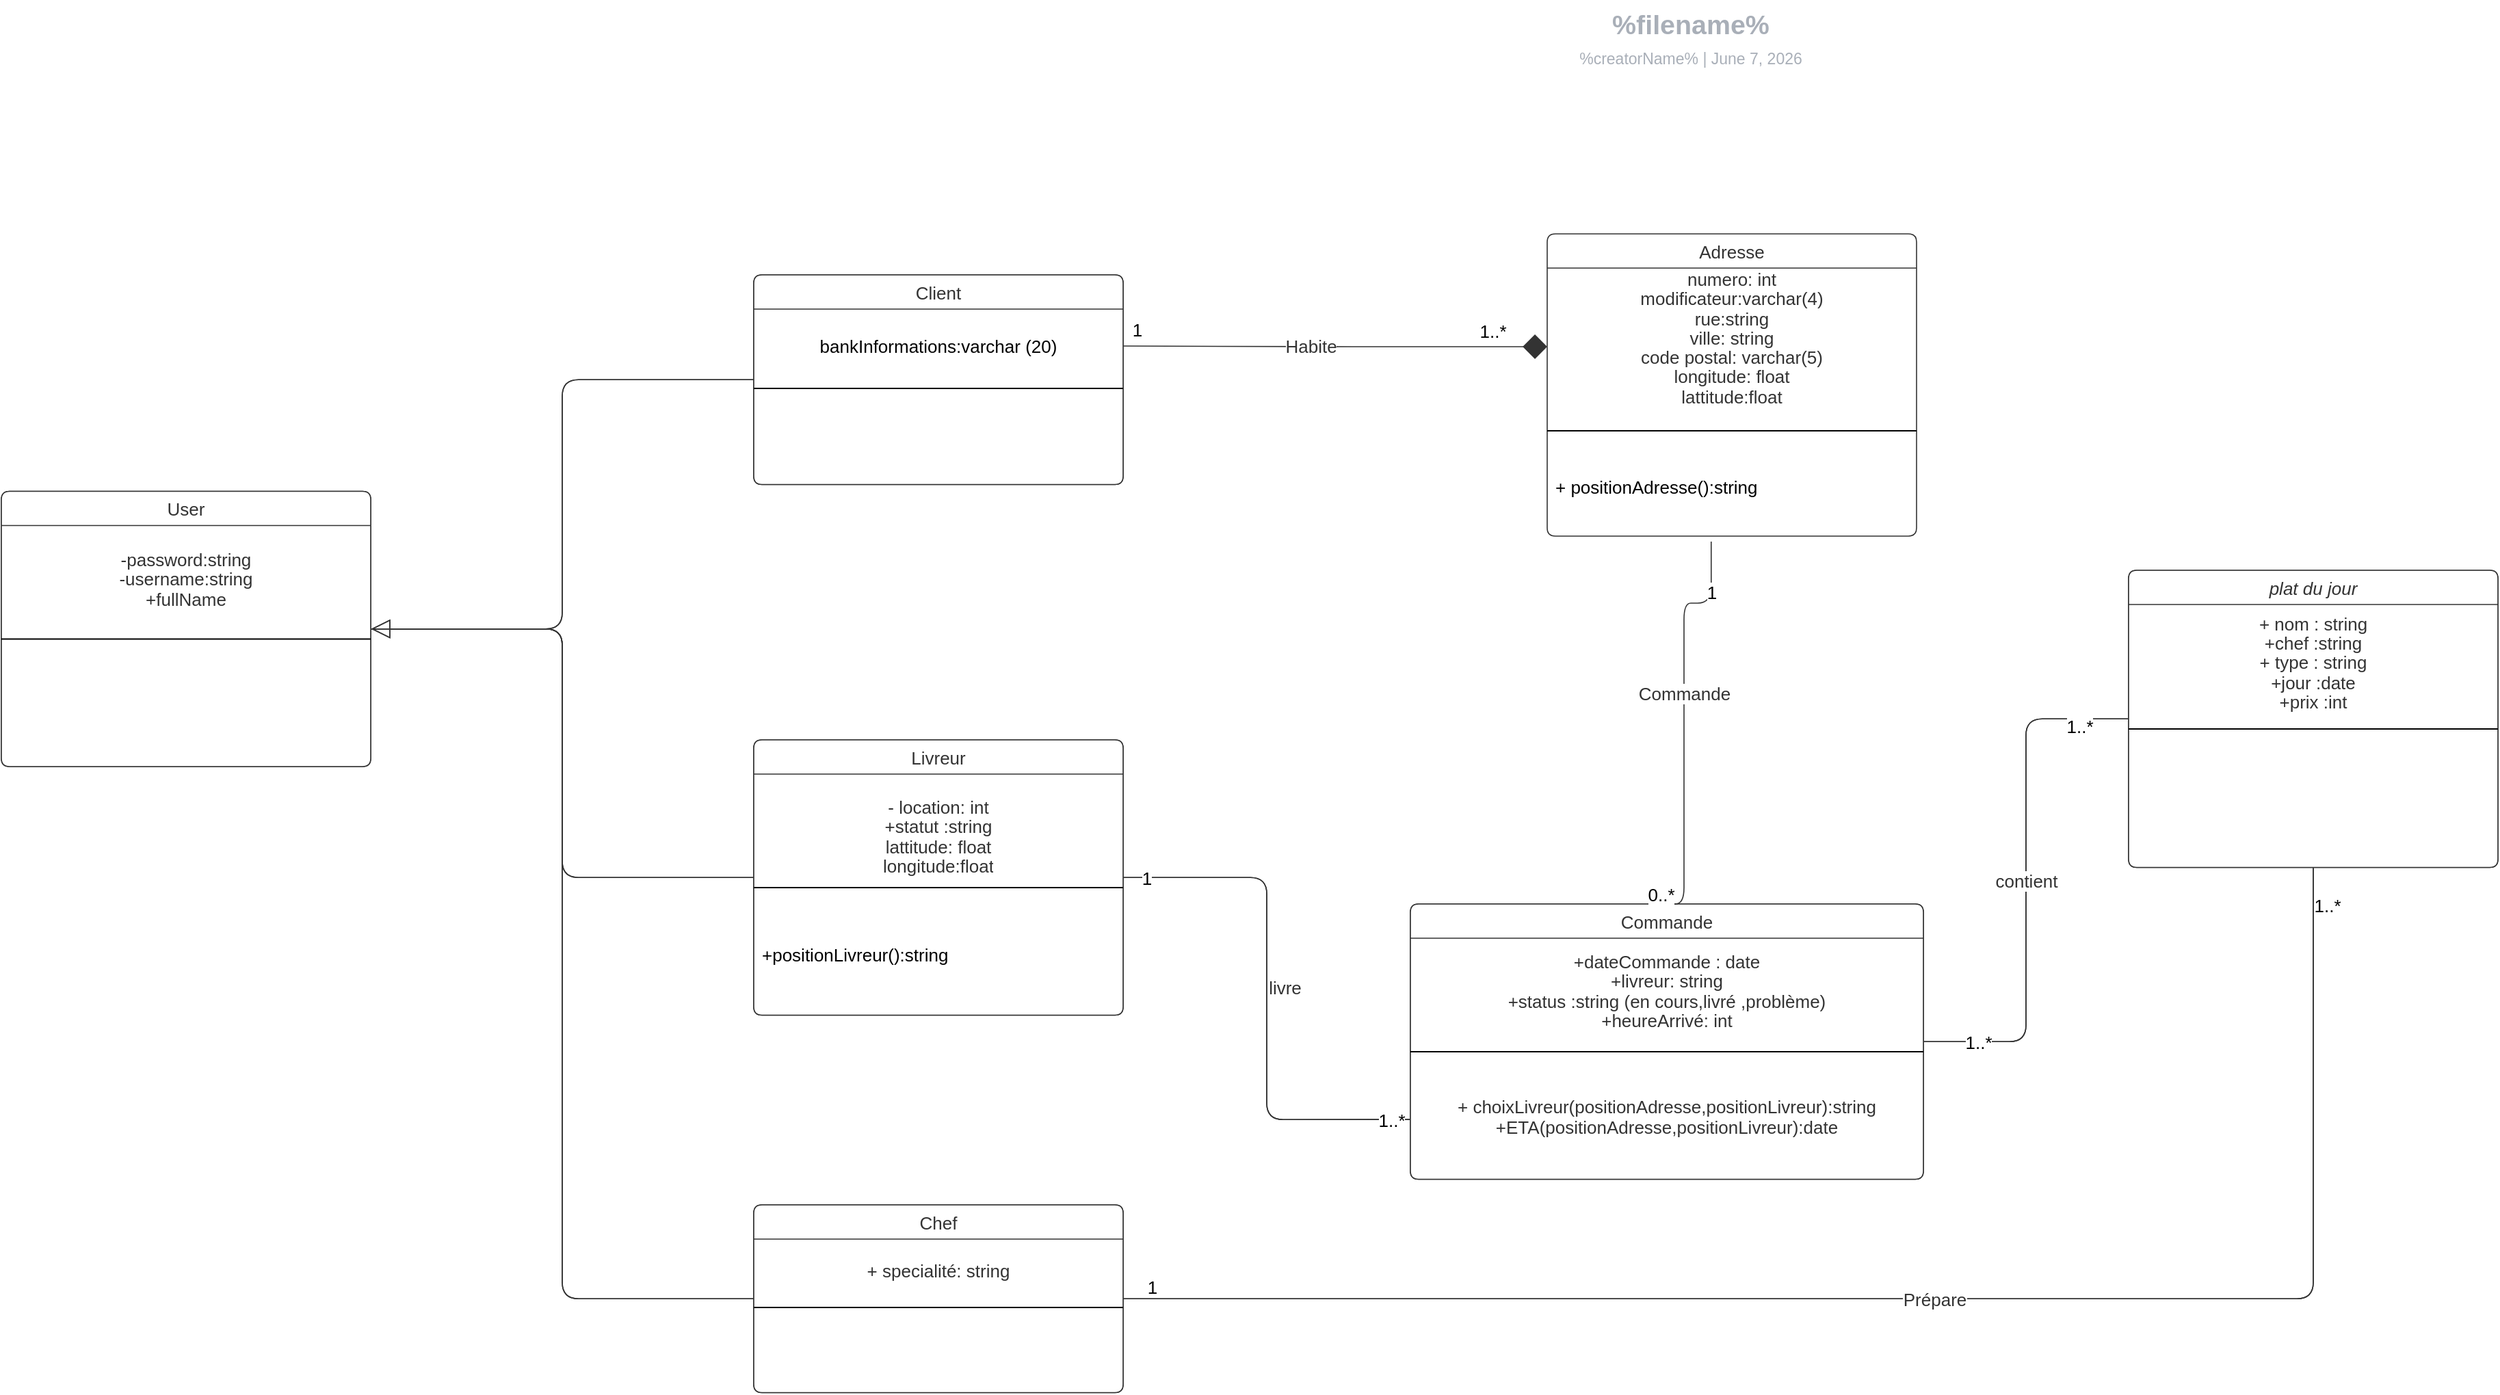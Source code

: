 <mxfile version="20.7.4" type="github">
  <diagram id="hdS_zrCQjjvmw232QyaX" name="Page-1">
    <mxGraphModel dx="2074" dy="1130" grid="1" gridSize="10" guides="1" tooltips="1" connect="1" arrows="1" fold="1" page="1" pageScale="1" pageWidth="827" pageHeight="1169" math="0" shadow="0">
      <root>
        <mxCell id="0" />
        <mxCell id="1" parent="0" />
        <mxCell id="U1_2OJh4UtTGv1gTS8dt-5" value="Client" style="html=1;overflow=block;blockSpacing=1;swimlane;childLayout=stackLayout;horizontal=1;horizontalStack=0;resizeParent=1;resizeParentMax=0;resizeLast=0;collapsible=0;fontStyle=0;marginBottom=0;swimlaneFillColor=#ffffff;startSize=25;whiteSpace=wrap;fontSize=13;fontColor=#333333;align=center;spacing=0;strokeColor=#333333;strokeOpacity=100;fillOpacity=100;rounded=1;absoluteArcSize=1;arcSize=12;fillColor=#ffffff;strokeWidth=0.8;" parent="1" vertex="1">
          <mxGeometry x="690" y="240" width="270" height="153.25" as="geometry" />
        </mxCell>
        <mxCell id="U1_2OJh4UtTGv1gTS8dt-6" value="bankInformations:varchar (20)" style="part=1;html=1;resizeHeight=0;strokeColor=none;fillColor=none;verticalAlign=middle;spacingLeft=4;spacingRight=4;overflow=hidden;rotatable=0;points=[[0,0.5],[1,0.5]];portConstraint=eastwest;swimlaneFillColor=#ffffff;strokeOpacity=100;fillOpacity=100;whiteSpace=wrap;fontSize=13;align=center;" parent="U1_2OJh4UtTGv1gTS8dt-5" vertex="1">
          <mxGeometry y="25" width="270" height="54" as="geometry" />
        </mxCell>
        <mxCell id="U1_2OJh4UtTGv1gTS8dt-7" value="" style="line;strokeWidth=1;fillColor=none;align=left;verticalAlign=middle;spacingTop=-1;spacingLeft=3;spacingRight=3;rotatable=0;labelPosition=right;points=[];portConstraint=eastwest;" parent="U1_2OJh4UtTGv1gTS8dt-5" vertex="1">
          <mxGeometry y="79" width="270" height="8" as="geometry" />
        </mxCell>
        <mxCell id="U1_2OJh4UtTGv1gTS8dt-8" value="" style="part=1;html=1;resizeHeight=0;strokeColor=none;fillColor=none;verticalAlign=middle;spacingLeft=4;spacingRight=4;overflow=hidden;rotatable=0;points=[[0,0.5],[1,0.5]];portConstraint=eastwest;swimlaneFillColor=#ffffff;strokeOpacity=100;fillOpacity=100;whiteSpace=wrap;fontSize=13;align=center;" parent="U1_2OJh4UtTGv1gTS8dt-5" vertex="1">
          <mxGeometry y="87" width="270" height="66.25" as="geometry" />
        </mxCell>
        <mxCell id="U1_2OJh4UtTGv1gTS8dt-9" value="Adresse" style="html=1;overflow=block;blockSpacing=1;swimlane;childLayout=stackLayout;horizontal=1;horizontalStack=0;resizeParent=1;resizeParentMax=0;resizeLast=0;collapsible=0;fontStyle=0;marginBottom=0;swimlaneFillColor=#ffffff;startSize=25;whiteSpace=wrap;fontSize=13;fontColor=#333333;align=center;spacing=0;strokeColor=#333333;strokeOpacity=100;fillOpacity=100;rounded=1;absoluteArcSize=1;arcSize=12;fillColor=#ffffff;strokeWidth=0.8;" parent="1" vertex="1">
          <mxGeometry x="1270" y="210" width="270" height="221" as="geometry" />
        </mxCell>
        <mxCell id="U1_2OJh4UtTGv1gTS8dt-10" value="&lt;div style=&quot;display: flex; justify-content: center; text-align: center; align-items: baseline; font-size: 0; line-height: 1.25;margin-top: -2px;&quot;&gt;&lt;span&gt;&lt;span style=&quot;font-size:13px;color:#333333;&quot;&gt;numero: int&#xa;&lt;/span&gt;&lt;/span&gt;&lt;/div&gt;&lt;div style=&quot;display: flex; justify-content: center; text-align: center; align-items: baseline; font-size: 0; line-height: 1.25;margin-top: -2px;&quot;&gt;&lt;span&gt;&lt;span style=&quot;font-size:13px;color:#333333;&quot;&gt;modificateur:varchar(4)&#xa;&lt;/span&gt;&lt;/span&gt;&lt;/div&gt;&lt;div style=&quot;display: flex; justify-content: center; text-align: center; align-items: baseline; font-size: 0; line-height: 1.25;margin-top: -2px;&quot;&gt;&lt;span&gt;&lt;span style=&quot;font-size:13px;color:#333333;&quot;&gt;rue:string&#xa;&lt;/span&gt;&lt;/span&gt;&lt;/div&gt;&lt;div style=&quot;display: flex; justify-content: center; text-align: center; align-items: baseline; font-size: 0; line-height: 1.25;margin-top: -2px;&quot;&gt;&lt;span&gt;&lt;span style=&quot;font-size:13px;color:#333333;&quot;&gt;ville: string&#xa;&lt;/span&gt;&lt;/span&gt;&lt;/div&gt;&lt;div style=&quot;display: flex; justify-content: center; text-align: center; align-items: baseline; font-size: 0; line-height: 1.25;margin-top: -2px;&quot;&gt;&lt;span&gt;&lt;span style=&quot;font-size:13px;color:#333333;&quot;&gt;code postal: varchar(5)&#xa;&lt;/span&gt;&lt;/span&gt;&lt;/div&gt;&lt;div style=&quot;display: flex; justify-content: center; text-align: center; align-items: baseline; font-size: 0; line-height: 1.25;margin-top: -2px;&quot;&gt;&lt;span&gt;&lt;span style=&quot;font-size:13px;color:#333333;&quot;&gt;longitude: float&#xa;&lt;/span&gt;&lt;/span&gt;&lt;/div&gt;&lt;div style=&quot;display: flex; justify-content: center; text-align: center; align-items: baseline; font-size: 0; line-height: 1.25;margin-top: -2px;&quot;&gt;&lt;span&gt;&lt;span style=&quot;font-size:13px;color:#333333;&quot;&gt;lattitude:float&#xa;&lt;/span&gt;&lt;/span&gt;&lt;/div&gt;&lt;div style=&quot;display: flex; justify-content: center; text-align: center; align-items: baseline; font-size: 0; line-height: 1.25;margin-top: -2px;&quot;&gt;&lt;span&gt;&lt;span style=&quot;font-size:13px;color:#333333;&quot;&gt;&#xa;&lt;/span&gt;&lt;/span&gt;&lt;/div&gt;&lt;div style=&quot;display: flex; justify-content: center; text-align: center; align-items: baseline; font-size: 0; line-height: 1.25;margin-top: -2px;&quot;&gt;&lt;span&gt;&lt;/span&gt;&lt;/div&gt;" style="part=1;html=1;resizeHeight=0;strokeColor=none;fillColor=none;verticalAlign=middle;spacingLeft=4;spacingRight=4;overflow=hidden;rotatable=0;points=[[0,0.5],[1,0.5]];portConstraint=eastwest;swimlaneFillColor=#ffffff;strokeOpacity=100;fillOpacity=100;whiteSpace=wrap;fontSize=13;fontColor=#333333;align=center;" parent="U1_2OJh4UtTGv1gTS8dt-9" vertex="1">
          <mxGeometry y="25" width="270" height="115" as="geometry" />
        </mxCell>
        <mxCell id="U1_2OJh4UtTGv1gTS8dt-11" value="" style="line;strokeWidth=1;fillColor=none;align=left;verticalAlign=middle;spacingTop=-1;spacingLeft=3;spacingRight=3;rotatable=0;labelPosition=right;points=[];portConstraint=eastwest;" parent="U1_2OJh4UtTGv1gTS8dt-9" vertex="1">
          <mxGeometry y="140" width="270" height="8" as="geometry" />
        </mxCell>
        <mxCell id="U1_2OJh4UtTGv1gTS8dt-12" value="+ positionAdresse():string" style="part=1;resizeHeight=0;strokeColor=none;fillColor=none;align=left;verticalAlign=middle;spacingLeft=4;spacingRight=4;rotatable=0;points=[[0,0.5],[1,0.5]];portConstraint=eastwest;swimlaneFillColor=#ffffff;strokeOpacity=100;fillOpacity=100;whiteSpace=wrap;overflow=block;blockSpacing=1;html=1;fontSize=13;" parent="U1_2OJh4UtTGv1gTS8dt-9" vertex="1">
          <mxGeometry y="148" width="270" height="73" as="geometry" />
        </mxCell>
        <UserObject label="" lucidchartObjectId="TWlcJLq8VH~c" id="U1_2OJh4UtTGv1gTS8dt-13">
          <mxCell style="html=1;jettySize=18;whiteSpace=wrap;fontSize=13;strokeColor=#333333;strokeOpacity=100;strokeWidth=0.8;rounded=1;arcSize=24;edgeStyle=orthogonalEdgeStyle;startArrow=diamond;startFill=1;startSize=16;endArrow=none;" parent="1" source="U1_2OJh4UtTGv1gTS8dt-10" target="U1_2OJh4UtTGv1gTS8dt-6" edge="1">
            <mxGeometry width="100" height="100" relative="1" as="geometry">
              <Array as="points" />
            </mxGeometry>
          </mxCell>
        </UserObject>
        <mxCell id="U1_2OJh4UtTGv1gTS8dt-14" value="Habite" style="text;html=1;resizable=0;labelBackgroundColor=default;align=center;verticalAlign=middle;fontColor=#333333;fontSize=13;" parent="U1_2OJh4UtTGv1gTS8dt-13" vertex="1">
          <mxGeometry x="0.119" relative="1" as="geometry" />
        </mxCell>
        <mxCell id="U1_2OJh4UtTGv1gTS8dt-15" value="1..*" style="text;html=1;resizable=0;labelBackgroundColor=default;align=center;verticalAlign=middle;fontSize=13;" parent="U1_2OJh4UtTGv1gTS8dt-13" vertex="1">
          <mxGeometry x="-1" relative="1" as="geometry">
            <mxPoint x="-40" y="-12" as="offset" />
          </mxGeometry>
        </mxCell>
        <mxCell id="U1_2OJh4UtTGv1gTS8dt-16" value="1" style="text;html=1;resizable=0;labelBackgroundColor=default;align=center;verticalAlign=middle;fontSize=13;" parent="U1_2OJh4UtTGv1gTS8dt-13" vertex="1">
          <mxGeometry x="1" relative="1" as="geometry">
            <mxPoint x="10" y="-12" as="offset" />
          </mxGeometry>
        </mxCell>
        <mxCell id="U1_2OJh4UtTGv1gTS8dt-17" value="Livreur" style="html=1;overflow=block;blockSpacing=1;swimlane;childLayout=stackLayout;horizontal=1;horizontalStack=0;resizeParent=1;resizeParentMax=0;resizeLast=0;collapsible=0;fontStyle=0;marginBottom=0;swimlaneFillColor=#ffffff;startSize=25;whiteSpace=wrap;fontSize=13;fontColor=#333333;align=center;spacing=0;strokeColor=#333333;strokeOpacity=100;fillOpacity=100;rounded=1;absoluteArcSize=1;arcSize=12;fillColor=#ffffff;strokeWidth=0.8;" parent="1" vertex="1">
          <mxGeometry x="690" y="580" width="270" height="201.25" as="geometry" />
        </mxCell>
        <mxCell id="U1_2OJh4UtTGv1gTS8dt-18" value="&lt;div style=&quot;display: flex; justify-content: center; text-align: center; align-items: baseline; font-size: 0; line-height: 1.25;margin-top: -2px;&quot;&gt;&lt;span&gt;&lt;span style=&quot;font-size:13px;color:#333333;&quot;&gt;&#xa;&lt;/span&gt;&lt;/span&gt;&lt;/div&gt;&lt;div style=&quot;display: flex; justify-content: center; text-align: center; align-items: baseline; font-size: 0; line-height: 1.25;margin-top: -2px;&quot;&gt;&lt;span&gt;&lt;span style=&quot;font-size:13px;color:#333333;&quot;&gt;- location: int&#xa;&lt;/span&gt;&lt;/span&gt;&lt;/div&gt;&lt;div style=&quot;display: flex; justify-content: center; text-align: center; align-items: baseline; font-size: 0; line-height: 1.25;margin-top: -2px;&quot;&gt;&lt;span&gt;&lt;span style=&quot;font-size:13px;color:#333333;&quot;&gt;+statut :string&#xa;&lt;/span&gt;&lt;/span&gt;&lt;/div&gt;&lt;div style=&quot;display: flex; justify-content: center; text-align: center; align-items: baseline; font-size: 0; line-height: 1.25;margin-top: -2px;&quot;&gt;&lt;span&gt;&lt;span style=&quot;font-size:13px;color:#333333;&quot;&gt;lattitude: float&#xa;&lt;/span&gt;&lt;/span&gt;&lt;/div&gt;&lt;div style=&quot;display: flex; justify-content: center; text-align: center; align-items: baseline; font-size: 0; line-height: 1.25;margin-top: -2px;&quot;&gt;&lt;span&gt;&lt;span style=&quot;font-size:13px;color:#333333;&quot;&gt;longitude:float&lt;/span&gt;&lt;/span&gt;&lt;/div&gt;" style="part=1;html=1;resizeHeight=0;strokeColor=none;fillColor=none;verticalAlign=middle;spacingLeft=4;spacingRight=4;overflow=hidden;rotatable=0;points=[[0,0.5],[1,0.5]];portConstraint=eastwest;swimlaneFillColor=#ffffff;strokeOpacity=100;fillOpacity=100;whiteSpace=wrap;fontSize=13;fontColor=#333333;align=center;" parent="U1_2OJh4UtTGv1gTS8dt-17" vertex="1">
          <mxGeometry y="25" width="270" height="79" as="geometry" />
        </mxCell>
        <mxCell id="U1_2OJh4UtTGv1gTS8dt-19" value="" style="line;strokeWidth=1;fillColor=none;align=left;verticalAlign=middle;spacingTop=-1;spacingLeft=3;spacingRight=3;rotatable=0;labelPosition=right;points=[];portConstraint=eastwest;" parent="U1_2OJh4UtTGv1gTS8dt-17" vertex="1">
          <mxGeometry y="104" width="270" height="8" as="geometry" />
        </mxCell>
        <mxCell id="U1_2OJh4UtTGv1gTS8dt-20" value="+positionLivreur():string" style="part=1;resizeHeight=0;strokeColor=none;fillColor=none;align=left;verticalAlign=middle;spacingLeft=4;spacingRight=4;rotatable=0;points=[[0,0.5],[1,0.5]];portConstraint=eastwest;swimlaneFillColor=#ffffff;strokeOpacity=100;fillOpacity=100;whiteSpace=wrap;overflow=block;blockSpacing=1;html=1;fontSize=13;" parent="U1_2OJh4UtTGv1gTS8dt-17" vertex="1">
          <mxGeometry y="112" width="270" height="89.25" as="geometry" />
        </mxCell>
        <mxCell id="U1_2OJh4UtTGv1gTS8dt-21" value="plat du jour" style="html=1;overflow=block;blockSpacing=1;swimlane;childLayout=stackLayout;horizontal=1;horizontalStack=0;resizeParent=1;resizeParentMax=0;resizeLast=0;collapsible=0;marginBottom=0;swimlaneFillColor=#ffffff;startSize=25;whiteSpace=wrap;fontSize=13;fontColor=#333333;fontStyle=2;align=center;spacing=0;strokeColor=#333333;strokeOpacity=100;fillOpacity=100;rounded=1;absoluteArcSize=1;arcSize=12;fillColor=#ffffff;strokeWidth=0.8;" parent="1" vertex="1">
          <mxGeometry x="1695" y="456" width="270" height="217.25" as="geometry" />
        </mxCell>
        <mxCell id="U1_2OJh4UtTGv1gTS8dt-22" value="&lt;div style=&quot;display: flex; justify-content: center; text-align: center; align-items: baseline; font-size: 0; line-height: 1.25;margin-top: -2px;&quot;&gt;&lt;span&gt;&lt;span style=&quot;font-size:13px;color:#333333;&quot;&gt;+ nom : string&#xa;&lt;/span&gt;&lt;/span&gt;&lt;/div&gt;&lt;div style=&quot;display: flex; justify-content: center; text-align: center; align-items: baseline; font-size: 0; line-height: 1.25;margin-top: -2px;&quot;&gt;&lt;span&gt;&lt;span style=&quot;font-size:13px;color:#333333;&quot;&gt;+chef :string&#xa;&lt;/span&gt;&lt;/span&gt;&lt;/div&gt;&lt;div style=&quot;display: flex; justify-content: center; text-align: center; align-items: baseline; font-size: 0; line-height: 1.25;margin-top: -2px;&quot;&gt;&lt;span&gt;&lt;span style=&quot;font-size:13px;color:#333333;&quot;&gt;+ type : string&#xa;&lt;/span&gt;&lt;/span&gt;&lt;/div&gt;&lt;div style=&quot;display: flex; justify-content: center; text-align: center; align-items: baseline; font-size: 0; line-height: 1.25;margin-top: -2px;&quot;&gt;&lt;span&gt;&lt;span style=&quot;font-size:13px;color:#333333;&quot;&gt;+jour :date&#xa;&lt;/span&gt;&lt;/span&gt;&lt;/div&gt;&lt;div style=&quot;display: flex; justify-content: center; text-align: center; align-items: baseline; font-size: 0; line-height: 1.25;margin-top: -2px;&quot;&gt;&lt;span&gt;&lt;span style=&quot;font-size:13px;color:#333333;&quot;&gt;+prix :int&lt;/span&gt;&lt;/span&gt;&lt;/div&gt;" style="part=1;html=1;resizeHeight=0;strokeColor=none;fillColor=none;verticalAlign=middle;spacingLeft=4;spacingRight=4;overflow=hidden;rotatable=0;points=[[0,0.5],[1,0.5]];portConstraint=eastwest;swimlaneFillColor=#ffffff;strokeOpacity=100;fillOpacity=100;whiteSpace=wrap;fontSize=13;fontColor=#333333;align=center;" parent="U1_2OJh4UtTGv1gTS8dt-21" vertex="1">
          <mxGeometry y="25" width="270" height="87" as="geometry" />
        </mxCell>
        <mxCell id="U1_2OJh4UtTGv1gTS8dt-23" value="" style="line;strokeWidth=1;fillColor=none;align=left;verticalAlign=middle;spacingTop=-1;spacingLeft=3;spacingRight=3;rotatable=0;labelPosition=right;points=[];portConstraint=eastwest;" parent="U1_2OJh4UtTGv1gTS8dt-21" vertex="1">
          <mxGeometry y="112" width="270" height="8" as="geometry" />
        </mxCell>
        <mxCell id="U1_2OJh4UtTGv1gTS8dt-24" value="" style="part=1;resizeHeight=0;strokeColor=none;fillColor=none;align=left;verticalAlign=middle;spacingLeft=4;spacingRight=4;rotatable=0;points=[[0,0.5],[1,0.5]];portConstraint=eastwest;swimlaneFillColor=#ffffff;strokeOpacity=100;fillOpacity=100;whiteSpace=wrap;overflow=block;blockSpacing=1;html=1;fontSize=13;" parent="U1_2OJh4UtTGv1gTS8dt-21" vertex="1">
          <mxGeometry y="120" width="270" height="97.25" as="geometry" />
        </mxCell>
        <mxCell id="U1_2OJh4UtTGv1gTS8dt-25" value="Commande" style="html=1;overflow=block;blockSpacing=1;swimlane;childLayout=stackLayout;horizontal=1;horizontalStack=0;resizeParent=1;resizeParentMax=0;resizeLast=0;collapsible=0;fontStyle=0;marginBottom=0;swimlaneFillColor=#ffffff;startSize=25;whiteSpace=wrap;fontSize=13;fontColor=#333333;align=center;spacing=0;strokeColor=#333333;strokeOpacity=100;fillOpacity=100;rounded=1;absoluteArcSize=1;arcSize=12;fillColor=#ffffff;strokeWidth=0.8;" parent="1" vertex="1">
          <mxGeometry x="1170" y="700" width="375" height="201.25" as="geometry" />
        </mxCell>
        <mxCell id="U1_2OJh4UtTGv1gTS8dt-26" value="&lt;div style=&quot;display: flex; justify-content: center; text-align: center; align-items: baseline; font-size: 0; line-height: 1.25;margin-top: -2px;&quot;&gt;&lt;span&gt;&lt;span style=&quot;font-size:13px;color:#333333;&quot;&gt;+dateCommande : date&#xa;&lt;/span&gt;&lt;/span&gt;&lt;/div&gt;&lt;div style=&quot;display: flex; justify-content: center; text-align: center; align-items: baseline; font-size: 0; line-height: 1.25;margin-top: -2px;&quot;&gt;&lt;span&gt;&lt;span style=&quot;font-size:13px;color:#333333;&quot;&gt;+livreur: string&#xa;&lt;/span&gt;&lt;/span&gt;&lt;/div&gt;&lt;div style=&quot;display: flex; justify-content: center; text-align: center; align-items: baseline; font-size: 0; line-height: 1.25;margin-top: -2px;&quot;&gt;&lt;span&gt;&lt;span style=&quot;font-size:13px;color:#333333;&quot;&gt;+status :string (en cours,livré ,problème)&#xa;&lt;/span&gt;&lt;/span&gt;&lt;/div&gt;&lt;div style=&quot;display: flex; justify-content: center; text-align: center; align-items: baseline; font-size: 0; line-height: 1.25;margin-top: -2px;&quot;&gt;&lt;span&gt;&lt;span style=&quot;font-size:13px;color:#333333;&quot;&gt;+heureArrivé: int&lt;/span&gt;&lt;/span&gt;&lt;/div&gt;" style="part=1;html=1;resizeHeight=0;strokeColor=none;fillColor=none;verticalAlign=middle;spacingLeft=4;spacingRight=4;overflow=hidden;rotatable=0;points=[[0,0.5],[1,0.5]];portConstraint=eastwest;swimlaneFillColor=#ffffff;strokeOpacity=100;fillOpacity=100;whiteSpace=wrap;fontSize=13;fontColor=#333333;align=center;" parent="U1_2OJh4UtTGv1gTS8dt-25" vertex="1">
          <mxGeometry y="25" width="375" height="79" as="geometry" />
        </mxCell>
        <mxCell id="U1_2OJh4UtTGv1gTS8dt-27" value="" style="line;strokeWidth=1;fillColor=none;align=left;verticalAlign=middle;spacingTop=-1;spacingLeft=3;spacingRight=3;rotatable=0;labelPosition=right;points=[];portConstraint=eastwest;" parent="U1_2OJh4UtTGv1gTS8dt-25" vertex="1">
          <mxGeometry y="104" width="375" height="8" as="geometry" />
        </mxCell>
        <mxCell id="U1_2OJh4UtTGv1gTS8dt-28" value="&lt;div style=&quot;display: flex; justify-content: center; text-align: center; align-items: baseline; font-size: 0; line-height: 1.25;margin-top: -2px;&quot;&gt;&lt;span&gt;&lt;span style=&quot;font-size:13px;color:#333333;&quot;&gt;+ choixLivreur(positionAdresse,positionLivreur):string&#xa;&lt;/span&gt;&lt;/span&gt;&lt;/div&gt;&lt;div style=&quot;display: flex; justify-content: center; text-align: center; align-items: baseline; font-size: 0; line-height: 1.25;margin-top: -2px;&quot;&gt;&lt;span&gt;&lt;span style=&quot;font-size:13px;color:#333333;&quot;&gt;+ETA(positionAdresse,positionLivreur):date&lt;/span&gt;&lt;/span&gt;&lt;/div&gt;" style="part=1;resizeHeight=0;strokeColor=none;fillColor=none;align=left;verticalAlign=middle;spacingLeft=4;spacingRight=4;rotatable=0;points=[[0,0.5],[1,0.5]];portConstraint=eastwest;swimlaneFillColor=#ffffff;strokeOpacity=100;fillOpacity=100;whiteSpace=wrap;overflow=block;blockSpacing=1;html=1;fontSize=13;" parent="U1_2OJh4UtTGv1gTS8dt-25" vertex="1">
          <mxGeometry y="112" width="375" height="89.25" as="geometry" />
        </mxCell>
        <UserObject label="" lucidchartObjectId="a3lcvIBLx3UH" id="U1_2OJh4UtTGv1gTS8dt-33">
          <mxCell style="html=1;jettySize=18;whiteSpace=wrap;fontSize=13;strokeColor=#333333;strokeOpacity=100;strokeWidth=0.8;rounded=1;arcSize=24;edgeStyle=orthogonalEdgeStyle;startArrow=none;endArrow=none;exitX=1.001;exitY=0.5;exitPerimeter=0;entryX=-0.001;entryY=0.783;entryPerimeter=0;" parent="1" source="U1_2OJh4UtTGv1gTS8dt-17" target="U1_2OJh4UtTGv1gTS8dt-25" edge="1">
            <mxGeometry width="100" height="100" relative="1" as="geometry">
              <Array as="points" />
            </mxGeometry>
          </mxCell>
        </UserObject>
        <mxCell id="U1_2OJh4UtTGv1gTS8dt-34" value="livre" style="text;html=1;resizable=0;labelBackgroundColor=default;align=center;verticalAlign=middle;fontColor=#333333;fontSize=13;" parent="U1_2OJh4UtTGv1gTS8dt-33" vertex="1">
          <mxGeometry relative="1" as="geometry">
            <mxPoint x="13" y="-8" as="offset" />
          </mxGeometry>
        </mxCell>
        <mxCell id="U1_2OJh4UtTGv1gTS8dt-35" value="1" style="text;html=1;resizable=0;labelBackgroundColor=default;align=center;verticalAlign=middle;fontSize=13;" parent="U1_2OJh4UtTGv1gTS8dt-33" vertex="1">
          <mxGeometry x="-0.915" relative="1" as="geometry">
            <mxPoint as="offset" />
          </mxGeometry>
        </mxCell>
        <mxCell id="U1_2OJh4UtTGv1gTS8dt-36" value="1..*" style="text;html=1;resizable=0;labelBackgroundColor=default;align=center;verticalAlign=middle;fontSize=13;" parent="U1_2OJh4UtTGv1gTS8dt-33" vertex="1">
          <mxGeometry x="0.928" relative="1" as="geometry">
            <mxPoint as="offset" />
          </mxGeometry>
        </mxCell>
        <UserObject label="" lucidchartObjectId="R4lc5TQhlQKx" id="U1_2OJh4UtTGv1gTS8dt-37">
          <mxCell style="html=1;jettySize=18;whiteSpace=wrap;fontSize=13;strokeColor=#333333;strokeOpacity=100;strokeWidth=0.8;rounded=1;arcSize=24;edgeStyle=orthogonalEdgeStyle;startArrow=none;endArrow=none;exitX=1.001;exitY=0.5;exitPerimeter=0;entryX=-0.001;entryY=0.5;entryPerimeter=0;" parent="1" source="U1_2OJh4UtTGv1gTS8dt-25" target="U1_2OJh4UtTGv1gTS8dt-21" edge="1">
            <mxGeometry width="100" height="100" relative="1" as="geometry">
              <Array as="points" />
            </mxGeometry>
          </mxCell>
        </UserObject>
        <mxCell id="U1_2OJh4UtTGv1gTS8dt-38" value="contient" style="text;html=1;resizable=0;labelBackgroundColor=default;align=center;verticalAlign=middle;fontColor=#333333;fontSize=13;" parent="U1_2OJh4UtTGv1gTS8dt-37" vertex="1">
          <mxGeometry relative="1" as="geometry" />
        </mxCell>
        <mxCell id="U1_2OJh4UtTGv1gTS8dt-39" value="1..*" style="text;html=1;resizable=0;labelBackgroundColor=default;align=center;verticalAlign=middle;fontSize=13;" parent="U1_2OJh4UtTGv1gTS8dt-37" vertex="1">
          <mxGeometry x="-0.794" relative="1" as="geometry">
            <mxPoint as="offset" />
          </mxGeometry>
        </mxCell>
        <mxCell id="U1_2OJh4UtTGv1gTS8dt-40" value="1..*" style="text;html=1;resizable=0;labelBackgroundColor=default;align=center;verticalAlign=middle;fontSize=13;" parent="U1_2OJh4UtTGv1gTS8dt-37" vertex="1">
          <mxGeometry x="0.727" relative="1" as="geometry">
            <mxPoint x="16" y="5" as="offset" />
          </mxGeometry>
        </mxCell>
        <mxCell id="U1_2OJh4UtTGv1gTS8dt-41" value="Chef" style="html=1;overflow=block;blockSpacing=1;swimlane;childLayout=stackLayout;horizontal=1;horizontalStack=0;resizeParent=1;resizeParentMax=0;resizeLast=0;collapsible=0;fontStyle=0;marginBottom=0;swimlaneFillColor=#ffffff;startSize=25;whiteSpace=wrap;fontSize=13;fontColor=#333333;align=center;spacing=0;strokeColor=#333333;strokeOpacity=100;fillOpacity=100;rounded=1;absoluteArcSize=1;arcSize=12;fillColor=#ffffff;strokeWidth=0.8;" parent="1" vertex="1">
          <mxGeometry x="690" y="920" width="270" height="137.25" as="geometry" />
        </mxCell>
        <mxCell id="U1_2OJh4UtTGv1gTS8dt-42" value="+ specialité: string" style="part=1;html=1;resizeHeight=0;strokeColor=none;fillColor=none;verticalAlign=middle;spacingLeft=4;spacingRight=4;overflow=hidden;rotatable=0;points=[[0,0.5],[1,0.5]];portConstraint=eastwest;swimlaneFillColor=#ffffff;strokeOpacity=100;fillOpacity=100;whiteSpace=wrap;fontSize=13;fontColor=#333333;align=center;" parent="U1_2OJh4UtTGv1gTS8dt-41" vertex="1">
          <mxGeometry y="25" width="270" height="46" as="geometry" />
        </mxCell>
        <mxCell id="U1_2OJh4UtTGv1gTS8dt-43" value="" style="line;strokeWidth=1;fillColor=none;align=left;verticalAlign=middle;spacingTop=-1;spacingLeft=3;spacingRight=3;rotatable=0;labelPosition=right;points=[];portConstraint=eastwest;" parent="U1_2OJh4UtTGv1gTS8dt-41" vertex="1">
          <mxGeometry y="71" width="270" height="8" as="geometry" />
        </mxCell>
        <mxCell id="U1_2OJh4UtTGv1gTS8dt-44" value="" style="part=1;html=1;resizeHeight=0;strokeColor=none;fillColor=none;verticalAlign=middle;spacingLeft=4;spacingRight=4;overflow=hidden;rotatable=0;points=[[0,0.5],[1,0.5]];portConstraint=eastwest;swimlaneFillColor=#ffffff;strokeOpacity=100;fillOpacity=100;whiteSpace=wrap;fontSize=13;align=center;" parent="U1_2OJh4UtTGv1gTS8dt-41" vertex="1">
          <mxGeometry y="79" width="270" height="58.25" as="geometry" />
        </mxCell>
        <UserObject label="" lucidchartObjectId="hbmcKppnz3ou" id="U1_2OJh4UtTGv1gTS8dt-45">
          <mxCell style="html=1;jettySize=18;whiteSpace=wrap;fontSize=13;strokeColor=#333333;strokeOpacity=100;strokeWidth=0.8;rounded=1;arcSize=24;edgeStyle=orthogonalEdgeStyle;startArrow=none;endArrow=none;exitX=1.001;exitY=0.5;exitPerimeter=0;entryX=0.5;entryY=1.002;entryPerimeter=0;" parent="1" source="U1_2OJh4UtTGv1gTS8dt-41" target="U1_2OJh4UtTGv1gTS8dt-21" edge="1">
            <mxGeometry width="100" height="100" relative="1" as="geometry">
              <Array as="points">
                <mxPoint x="1830" y="989" />
              </Array>
            </mxGeometry>
          </mxCell>
        </UserObject>
        <mxCell id="U1_2OJh4UtTGv1gTS8dt-46" value="Prépare" style="text;html=1;resizable=0;labelBackgroundColor=default;align=center;verticalAlign=middle;fontColor=#333333;fontSize=13;" parent="U1_2OJh4UtTGv1gTS8dt-45" vertex="1">
          <mxGeometry relative="1" as="geometry" />
        </mxCell>
        <mxCell id="U1_2OJh4UtTGv1gTS8dt-47" value="1" style="text;html=1;resizable=0;labelBackgroundColor=default;align=center;verticalAlign=middle;fontSize=13;" parent="U1_2OJh4UtTGv1gTS8dt-45" vertex="1">
          <mxGeometry x="-0.656" relative="1" as="geometry">
            <mxPoint x="-184" y="-9" as="offset" />
          </mxGeometry>
        </mxCell>
        <mxCell id="U1_2OJh4UtTGv1gTS8dt-48" value="1..*" style="text;html=1;resizable=0;labelBackgroundColor=default;align=center;verticalAlign=middle;fontSize=13;" parent="U1_2OJh4UtTGv1gTS8dt-45" vertex="1">
          <mxGeometry x="0.683" relative="1" as="geometry">
            <mxPoint x="10" y="-161" as="offset" />
          </mxGeometry>
        </mxCell>
        <mxCell id="U1_2OJh4UtTGv1gTS8dt-59" value="User" style="html=1;overflow=block;blockSpacing=1;swimlane;childLayout=stackLayout;horizontal=1;horizontalStack=0;resizeParent=1;resizeParentMax=0;resizeLast=0;collapsible=0;fontStyle=0;marginBottom=0;swimlaneFillColor=#ffffff;startSize=25;whiteSpace=wrap;fontSize=13;fontColor=#333333;align=center;spacing=0;strokeColor=#333333;strokeOpacity=100;fillOpacity=100;rounded=1;absoluteArcSize=1;arcSize=12;fillColor=#ffffff;strokeWidth=0.8;" parent="1" vertex="1">
          <mxGeometry x="140" y="398.25" width="270" height="201.25" as="geometry" />
        </mxCell>
        <mxCell id="U1_2OJh4UtTGv1gTS8dt-60" value="&lt;div style=&quot;display: flex; justify-content: center; text-align: center; align-items: baseline; font-size: 0; line-height: 1.25;margin-top: -2px;&quot;&gt;&lt;span&gt;&lt;span style=&quot;font-size:13px;color:#333333;&quot;&gt;-password:string&lt;br&gt;&lt;/span&gt;&lt;/span&gt;&lt;/div&gt;&lt;div style=&quot;display: flex; justify-content: center; text-align: center; align-items: baseline; font-size: 0; line-height: 1.25;margin-top: -2px;&quot;&gt;&lt;span&gt;&lt;span style=&quot;font-size:13px;color:#333333;&quot;&gt;-username:string&lt;br&gt;&lt;/span&gt;&lt;/span&gt;&lt;/div&gt;&lt;div style=&quot;display: flex; justify-content: center; text-align: center; align-items: baseline; font-size: 0; line-height: 1.25;margin-top: -2px;&quot;&gt;&lt;span&gt;&lt;span style=&quot;font-size:13px;color:#333333;&quot;&gt;+fullName&lt;br&gt;&lt;/span&gt;&lt;/span&gt;&lt;/div&gt;&lt;div style=&quot;display: flex; justify-content: center; text-align: center; align-items: baseline; font-size: 0; line-height: 1.25;margin-top: -2px;&quot;&gt;&lt;span&gt;&lt;br&gt;&lt;/span&gt;&lt;/div&gt;" style="part=1;html=1;resizeHeight=0;strokeColor=none;fillColor=none;verticalAlign=middle;spacingLeft=4;spacingRight=4;overflow=hidden;rotatable=0;points=[[0,0.5],[1,0.5]];portConstraint=eastwest;swimlaneFillColor=#ffffff;strokeOpacity=100;fillOpacity=100;whiteSpace=wrap;fontSize=13;fontColor=#333333;align=center;" parent="U1_2OJh4UtTGv1gTS8dt-59" vertex="1">
          <mxGeometry y="25" width="270" height="79" as="geometry" />
        </mxCell>
        <mxCell id="U1_2OJh4UtTGv1gTS8dt-61" value="" style="line;strokeWidth=1;fillColor=none;align=left;verticalAlign=middle;spacingTop=-1;spacingLeft=3;spacingRight=3;rotatable=0;labelPosition=right;points=[];portConstraint=eastwest;" parent="U1_2OJh4UtTGv1gTS8dt-59" vertex="1">
          <mxGeometry y="104" width="270" height="8" as="geometry" />
        </mxCell>
        <mxCell id="U1_2OJh4UtTGv1gTS8dt-62" value="" style="part=1;resizeHeight=0;strokeColor=none;fillColor=none;align=left;verticalAlign=middle;spacingLeft=4;spacingRight=4;rotatable=0;points=[[0,0.5],[1,0.5]];portConstraint=eastwest;swimlaneFillColor=#ffffff;strokeOpacity=100;fillOpacity=100;whiteSpace=wrap;overflow=block;blockSpacing=1;html=1;fontSize=13;" parent="U1_2OJh4UtTGv1gTS8dt-59" vertex="1">
          <mxGeometry y="112" width="270" height="89.25" as="geometry" />
        </mxCell>
        <UserObject label="" lucidchartObjectId="AlTd7m5eC5IK" id="U1_2OJh4UtTGv1gTS8dt-63">
          <mxCell style="html=1;jettySize=18;whiteSpace=wrap;fontSize=13;strokeColor=#333333;strokeOpacity=100;strokeWidth=0.8;rounded=1;arcSize=24;edgeStyle=orthogonalEdgeStyle;startArrow=none;endArrow=none;exitX=1.001;exitY=0.5;exitPerimeter=0;entryX=-0.001;entryY=0.5;entryPerimeter=0;" parent="1" source="U1_2OJh4UtTGv1gTS8dt-59" target="U1_2OJh4UtTGv1gTS8dt-17" edge="1">
            <mxGeometry width="100" height="100" relative="1" as="geometry">
              <Array as="points" />
            </mxGeometry>
          </mxCell>
        </UserObject>
        <UserObject label="" lucidchartObjectId="FlTdkgDGYBUg" id="U1_2OJh4UtTGv1gTS8dt-64">
          <mxCell style="html=1;jettySize=18;whiteSpace=wrap;fontSize=13;strokeColor=#333333;strokeOpacity=100;strokeWidth=0.8;rounded=1;arcSize=24;edgeStyle=orthogonalEdgeStyle;startArrow=none;endArrow=none;exitX=1.001;exitY=0.5;exitPerimeter=0;entryX=-0.001;entryY=0.5;entryPerimeter=0;" parent="1" source="U1_2OJh4UtTGv1gTS8dt-59" target="U1_2OJh4UtTGv1gTS8dt-5" edge="1">
            <mxGeometry width="100" height="100" relative="1" as="geometry">
              <Array as="points" />
            </mxGeometry>
          </mxCell>
        </UserObject>
        <UserObject label="" lucidchartObjectId="EmTddqZ1q9em" id="U1_2OJh4UtTGv1gTS8dt-65">
          <mxCell style="html=1;jettySize=18;whiteSpace=wrap;fontSize=13;strokeColor=#333333;strokeOpacity=100;strokeWidth=0.8;rounded=1;arcSize=24;edgeStyle=orthogonalEdgeStyle;startArrow=block;startFill=0;startSize=12;endArrow=none;exitX=1.001;exitY=0.5;exitPerimeter=0;entryX=-0.001;entryY=0.5;entryPerimeter=0;" parent="1" source="U1_2OJh4UtTGv1gTS8dt-59" target="U1_2OJh4UtTGv1gTS8dt-41" edge="1">
            <mxGeometry width="100" height="100" relative="1" as="geometry">
              <Array as="points" />
            </mxGeometry>
          </mxCell>
        </UserObject>
        <mxCell id="1KbfCKK-a7wuh9zhNjNE-63" parent="1" />
        <mxCell id="1KbfCKK-a7wuh9zhNjNE-68" value="Client" style="html=1;overflow=block;blockSpacing=1;swimlane;childLayout=stackLayout;horizontal=1;horizontalStack=0;resizeParent=1;resizeParentMax=0;resizeLast=0;collapsible=0;fontStyle=0;marginBottom=0;swimlaneFillColor=#ffffff;startSize=25;whiteSpace=wrap;fontSize=13;fontColor=#333333;align=center;spacing=0;strokeColor=#333333;strokeOpacity=100;fillOpacity=100;rounded=1;absoluteArcSize=1;arcSize=12;fillColor=#ffffff;strokeWidth=0.8;" parent="1KbfCKK-a7wuh9zhNjNE-63" vertex="1">
          <mxGeometry x="690" y="240" width="270" height="153.25" as="geometry" />
        </mxCell>
        <mxCell id="1KbfCKK-a7wuh9zhNjNE-69" value="bankInformations:varchar (20)" style="part=1;html=1;resizeHeight=0;strokeColor=none;fillColor=none;verticalAlign=middle;spacingLeft=4;spacingRight=4;overflow=hidden;rotatable=0;points=[[0,0.5],[1,0.5]];portConstraint=eastwest;swimlaneFillColor=#ffffff;strokeOpacity=100;fillOpacity=100;whiteSpace=wrap;fontSize=13;align=center;" parent="1KbfCKK-a7wuh9zhNjNE-68" vertex="1">
          <mxGeometry y="25" width="270" height="54" as="geometry" />
        </mxCell>
        <mxCell id="1KbfCKK-a7wuh9zhNjNE-70" value="" style="line;strokeWidth=1;fillColor=none;align=left;verticalAlign=middle;spacingTop=-1;spacingLeft=3;spacingRight=3;rotatable=0;labelPosition=right;points=[];portConstraint=eastwest;" parent="1KbfCKK-a7wuh9zhNjNE-68" vertex="1">
          <mxGeometry y="79" width="270" height="8" as="geometry" />
        </mxCell>
        <mxCell id="1KbfCKK-a7wuh9zhNjNE-71" value="" style="part=1;html=1;resizeHeight=0;strokeColor=none;fillColor=none;verticalAlign=middle;spacingLeft=4;spacingRight=4;overflow=hidden;rotatable=0;points=[[0,0.5],[1,0.5]];portConstraint=eastwest;swimlaneFillColor=#ffffff;strokeOpacity=100;fillOpacity=100;whiteSpace=wrap;fontSize=13;align=center;" parent="1KbfCKK-a7wuh9zhNjNE-68" vertex="1">
          <mxGeometry y="87" width="270" height="66.25" as="geometry" />
        </mxCell>
        <mxCell id="1KbfCKK-a7wuh9zhNjNE-80" value="Livreur" style="html=1;overflow=block;blockSpacing=1;swimlane;childLayout=stackLayout;horizontal=1;horizontalStack=0;resizeParent=1;resizeParentMax=0;resizeLast=0;collapsible=0;fontStyle=0;marginBottom=0;swimlaneFillColor=#ffffff;startSize=25;whiteSpace=wrap;fontSize=13;fontColor=#333333;align=center;spacing=0;strokeColor=#333333;strokeOpacity=100;fillOpacity=100;rounded=1;absoluteArcSize=1;arcSize=12;fillColor=#ffffff;strokeWidth=0.8;" parent="1KbfCKK-a7wuh9zhNjNE-63" vertex="1">
          <mxGeometry x="690" y="580" width="270" height="201.25" as="geometry" />
        </mxCell>
        <mxCell id="1KbfCKK-a7wuh9zhNjNE-81" value="&lt;div style=&quot;display: flex; justify-content: center; text-align: center; align-items: baseline; font-size: 0; line-height: 1.25;margin-top: -2px;&quot;&gt;&lt;span&gt;&lt;span style=&quot;font-size:13px;color:#333333;&quot;&gt;&#xa;&lt;/span&gt;&lt;/span&gt;&lt;/div&gt;&lt;div style=&quot;display: flex; justify-content: center; text-align: center; align-items: baseline; font-size: 0; line-height: 1.25;margin-top: -2px;&quot;&gt;&lt;span&gt;&lt;span style=&quot;font-size:13px;color:#333333;&quot;&gt;- location: int&#xa;&lt;/span&gt;&lt;/span&gt;&lt;/div&gt;&lt;div style=&quot;display: flex; justify-content: center; text-align: center; align-items: baseline; font-size: 0; line-height: 1.25;margin-top: -2px;&quot;&gt;&lt;span&gt;&lt;span style=&quot;font-size:13px;color:#333333;&quot;&gt;+statut :string&#xa;&lt;/span&gt;&lt;/span&gt;&lt;/div&gt;&lt;div style=&quot;display: flex; justify-content: center; text-align: center; align-items: baseline; font-size: 0; line-height: 1.25;margin-top: -2px;&quot;&gt;&lt;span&gt;&lt;span style=&quot;font-size:13px;color:#333333;&quot;&gt;lattitude: float&#xa;&lt;/span&gt;&lt;/span&gt;&lt;/div&gt;&lt;div style=&quot;display: flex; justify-content: center; text-align: center; align-items: baseline; font-size: 0; line-height: 1.25;margin-top: -2px;&quot;&gt;&lt;span&gt;&lt;span style=&quot;font-size:13px;color:#333333;&quot;&gt;longitude:float&lt;/span&gt;&lt;/span&gt;&lt;/div&gt;" style="part=1;html=1;resizeHeight=0;strokeColor=none;fillColor=none;verticalAlign=middle;spacingLeft=4;spacingRight=4;overflow=hidden;rotatable=0;points=[[0,0.5],[1,0.5]];portConstraint=eastwest;swimlaneFillColor=#ffffff;strokeOpacity=100;fillOpacity=100;whiteSpace=wrap;fontSize=13;fontColor=#333333;align=center;" parent="1KbfCKK-a7wuh9zhNjNE-80" vertex="1">
          <mxGeometry y="25" width="270" height="79" as="geometry" />
        </mxCell>
        <mxCell id="1KbfCKK-a7wuh9zhNjNE-82" value="" style="line;strokeWidth=1;fillColor=none;align=left;verticalAlign=middle;spacingTop=-1;spacingLeft=3;spacingRight=3;rotatable=0;labelPosition=right;points=[];portConstraint=eastwest;" parent="1KbfCKK-a7wuh9zhNjNE-80" vertex="1">
          <mxGeometry y="104" width="270" height="8" as="geometry" />
        </mxCell>
        <mxCell id="1KbfCKK-a7wuh9zhNjNE-83" value="+positionLivreur():string" style="part=1;resizeHeight=0;strokeColor=none;fillColor=none;align=left;verticalAlign=middle;spacingLeft=4;spacingRight=4;rotatable=0;points=[[0,0.5],[1,0.5]];portConstraint=eastwest;swimlaneFillColor=#ffffff;strokeOpacity=100;fillOpacity=100;whiteSpace=wrap;overflow=block;blockSpacing=1;html=1;fontSize=13;" parent="1KbfCKK-a7wuh9zhNjNE-80" vertex="1">
          <mxGeometry y="112" width="270" height="89.25" as="geometry" />
        </mxCell>
        <mxCell id="1KbfCKK-a7wuh9zhNjNE-84" value="plat du jour" style="html=1;overflow=block;blockSpacing=1;swimlane;childLayout=stackLayout;horizontal=1;horizontalStack=0;resizeParent=1;resizeParentMax=0;resizeLast=0;collapsible=0;marginBottom=0;swimlaneFillColor=#ffffff;startSize=25;whiteSpace=wrap;fontSize=13;fontColor=#333333;fontStyle=2;align=center;spacing=0;strokeColor=#333333;strokeOpacity=100;fillOpacity=100;rounded=1;absoluteArcSize=1;arcSize=12;fillColor=#ffffff;strokeWidth=0.8;" parent="1KbfCKK-a7wuh9zhNjNE-63" vertex="1">
          <mxGeometry x="1695" y="456" width="270" height="217.25" as="geometry" />
        </mxCell>
        <mxCell id="1KbfCKK-a7wuh9zhNjNE-85" value="&lt;div style=&quot;display: flex; justify-content: center; text-align: center; align-items: baseline; font-size: 0; line-height: 1.25;margin-top: -2px;&quot;&gt;&lt;span&gt;&lt;span style=&quot;font-size:13px;color:#333333;&quot;&gt;+ nom : string&#xa;&lt;/span&gt;&lt;/span&gt;&lt;/div&gt;&lt;div style=&quot;display: flex; justify-content: center; text-align: center; align-items: baseline; font-size: 0; line-height: 1.25;margin-top: -2px;&quot;&gt;&lt;span&gt;&lt;span style=&quot;font-size:13px;color:#333333;&quot;&gt;+chef :string&#xa;&lt;/span&gt;&lt;/span&gt;&lt;/div&gt;&lt;div style=&quot;display: flex; justify-content: center; text-align: center; align-items: baseline; font-size: 0; line-height: 1.25;margin-top: -2px;&quot;&gt;&lt;span&gt;&lt;span style=&quot;font-size:13px;color:#333333;&quot;&gt;+ type : string&#xa;&lt;/span&gt;&lt;/span&gt;&lt;/div&gt;&lt;div style=&quot;display: flex; justify-content: center; text-align: center; align-items: baseline; font-size: 0; line-height: 1.25;margin-top: -2px;&quot;&gt;&lt;span&gt;&lt;span style=&quot;font-size:13px;color:#333333;&quot;&gt;+jour :date&#xa;&lt;/span&gt;&lt;/span&gt;&lt;/div&gt;&lt;div style=&quot;display: flex; justify-content: center; text-align: center; align-items: baseline; font-size: 0; line-height: 1.25;margin-top: -2px;&quot;&gt;&lt;span&gt;&lt;span style=&quot;font-size:13px;color:#333333;&quot;&gt;+prix :int&lt;/span&gt;&lt;/span&gt;&lt;/div&gt;" style="part=1;html=1;resizeHeight=0;strokeColor=none;fillColor=none;verticalAlign=middle;spacingLeft=4;spacingRight=4;overflow=hidden;rotatable=0;points=[[0,0.5],[1,0.5]];portConstraint=eastwest;swimlaneFillColor=#ffffff;strokeOpacity=100;fillOpacity=100;whiteSpace=wrap;fontSize=13;fontColor=#333333;align=center;" parent="1KbfCKK-a7wuh9zhNjNE-84" vertex="1">
          <mxGeometry y="25" width="270" height="87" as="geometry" />
        </mxCell>
        <mxCell id="1KbfCKK-a7wuh9zhNjNE-86" value="" style="line;strokeWidth=1;fillColor=none;align=left;verticalAlign=middle;spacingTop=-1;spacingLeft=3;spacingRight=3;rotatable=0;labelPosition=right;points=[];portConstraint=eastwest;" parent="1KbfCKK-a7wuh9zhNjNE-84" vertex="1">
          <mxGeometry y="112" width="270" height="8" as="geometry" />
        </mxCell>
        <mxCell id="1KbfCKK-a7wuh9zhNjNE-87" value="" style="part=1;resizeHeight=0;strokeColor=none;fillColor=none;align=left;verticalAlign=middle;spacingLeft=4;spacingRight=4;rotatable=0;points=[[0,0.5],[1,0.5]];portConstraint=eastwest;swimlaneFillColor=#ffffff;strokeOpacity=100;fillOpacity=100;whiteSpace=wrap;overflow=block;blockSpacing=1;html=1;fontSize=13;" parent="1KbfCKK-a7wuh9zhNjNE-84" vertex="1">
          <mxGeometry y="120" width="270" height="97.25" as="geometry" />
        </mxCell>
        <mxCell id="1KbfCKK-a7wuh9zhNjNE-88" value="Commande" style="html=1;overflow=block;blockSpacing=1;swimlane;childLayout=stackLayout;horizontal=1;horizontalStack=0;resizeParent=1;resizeParentMax=0;resizeLast=0;collapsible=0;fontStyle=0;marginBottom=0;swimlaneFillColor=#ffffff;startSize=25;whiteSpace=wrap;fontSize=13;fontColor=#333333;align=center;spacing=0;strokeColor=#333333;strokeOpacity=100;fillOpacity=100;rounded=1;absoluteArcSize=1;arcSize=12;fillColor=#ffffff;strokeWidth=0.8;" parent="1KbfCKK-a7wuh9zhNjNE-63" vertex="1">
          <mxGeometry x="1170" y="700" width="375" height="201.25" as="geometry" />
        </mxCell>
        <mxCell id="1KbfCKK-a7wuh9zhNjNE-89" value="&lt;div style=&quot;display: flex; justify-content: center; text-align: center; align-items: baseline; font-size: 0; line-height: 1.25;margin-top: -2px;&quot;&gt;&lt;span&gt;&lt;span style=&quot;font-size:13px;color:#333333;&quot;&gt;+dateCommande : date&#xa;&lt;/span&gt;&lt;/span&gt;&lt;/div&gt;&lt;div style=&quot;display: flex; justify-content: center; text-align: center; align-items: baseline; font-size: 0; line-height: 1.25;margin-top: -2px;&quot;&gt;&lt;span&gt;&lt;span style=&quot;font-size:13px;color:#333333;&quot;&gt;+livreur: string&#xa;&lt;/span&gt;&lt;/span&gt;&lt;/div&gt;&lt;div style=&quot;display: flex; justify-content: center; text-align: center; align-items: baseline; font-size: 0; line-height: 1.25;margin-top: -2px;&quot;&gt;&lt;span&gt;&lt;span style=&quot;font-size:13px;color:#333333;&quot;&gt;+status :string (en cours,livré ,problème)&#xa;&lt;/span&gt;&lt;/span&gt;&lt;/div&gt;&lt;div style=&quot;display: flex; justify-content: center; text-align: center; align-items: baseline; font-size: 0; line-height: 1.25;margin-top: -2px;&quot;&gt;&lt;span&gt;&lt;span style=&quot;font-size:13px;color:#333333;&quot;&gt;+heureArrivé: int&lt;/span&gt;&lt;/span&gt;&lt;/div&gt;" style="part=1;html=1;resizeHeight=0;strokeColor=none;fillColor=none;verticalAlign=middle;spacingLeft=4;spacingRight=4;overflow=hidden;rotatable=0;points=[[0,0.5],[1,0.5]];portConstraint=eastwest;swimlaneFillColor=#ffffff;strokeOpacity=100;fillOpacity=100;whiteSpace=wrap;fontSize=13;fontColor=#333333;align=center;" parent="1KbfCKK-a7wuh9zhNjNE-88" vertex="1">
          <mxGeometry y="25" width="375" height="79" as="geometry" />
        </mxCell>
        <mxCell id="1KbfCKK-a7wuh9zhNjNE-90" value="" style="line;strokeWidth=1;fillColor=none;align=left;verticalAlign=middle;spacingTop=-1;spacingLeft=3;spacingRight=3;rotatable=0;labelPosition=right;points=[];portConstraint=eastwest;" parent="1KbfCKK-a7wuh9zhNjNE-88" vertex="1">
          <mxGeometry y="104" width="375" height="8" as="geometry" />
        </mxCell>
        <mxCell id="1KbfCKK-a7wuh9zhNjNE-91" value="&lt;div style=&quot;display: flex; justify-content: center; text-align: center; align-items: baseline; font-size: 0; line-height: 1.25;margin-top: -2px;&quot;&gt;&lt;span&gt;&lt;span style=&quot;font-size:13px;color:#333333;&quot;&gt;+ choixLivreur(positionAdresse,positionLivreur):string&#xa;&lt;/span&gt;&lt;/span&gt;&lt;/div&gt;&lt;div style=&quot;display: flex; justify-content: center; text-align: center; align-items: baseline; font-size: 0; line-height: 1.25;margin-top: -2px;&quot;&gt;&lt;span&gt;&lt;span style=&quot;font-size:13px;color:#333333;&quot;&gt;+ETA(positionAdresse,positionLivreur):date&lt;/span&gt;&lt;/span&gt;&lt;/div&gt;" style="part=1;resizeHeight=0;strokeColor=none;fillColor=none;align=left;verticalAlign=middle;spacingLeft=4;spacingRight=4;rotatable=0;points=[[0,0.5],[1,0.5]];portConstraint=eastwest;swimlaneFillColor=#ffffff;strokeOpacity=100;fillOpacity=100;whiteSpace=wrap;overflow=block;blockSpacing=1;html=1;fontSize=13;" parent="1KbfCKK-a7wuh9zhNjNE-88" vertex="1">
          <mxGeometry y="112" width="375" height="89.25" as="geometry" />
        </mxCell>
        <UserObject label="" lucidchartObjectId="a3lcvIBLx3UH" id="1KbfCKK-a7wuh9zhNjNE-96">
          <mxCell style="html=1;jettySize=18;whiteSpace=wrap;fontSize=13;strokeColor=#333333;strokeOpacity=100;strokeWidth=0.8;rounded=1;arcSize=24;edgeStyle=orthogonalEdgeStyle;startArrow=none;endArrow=none;exitX=1.001;exitY=0.5;exitPerimeter=0;entryX=-0.001;entryY=0.783;entryPerimeter=0;" parent="1KbfCKK-a7wuh9zhNjNE-63" source="1KbfCKK-a7wuh9zhNjNE-80" target="1KbfCKK-a7wuh9zhNjNE-88" edge="1">
            <mxGeometry width="100" height="100" relative="1" as="geometry">
              <Array as="points" />
            </mxGeometry>
          </mxCell>
        </UserObject>
        <mxCell id="1KbfCKK-a7wuh9zhNjNE-97" value="livre" style="text;html=1;resizable=0;labelBackgroundColor=default;align=center;verticalAlign=middle;fontColor=#333333;fontSize=13;" parent="1KbfCKK-a7wuh9zhNjNE-96" vertex="1">
          <mxGeometry relative="1" as="geometry">
            <mxPoint x="13" y="-8" as="offset" />
          </mxGeometry>
        </mxCell>
        <mxCell id="1KbfCKK-a7wuh9zhNjNE-98" value="1" style="text;html=1;resizable=0;labelBackgroundColor=default;align=center;verticalAlign=middle;fontSize=13;" parent="1KbfCKK-a7wuh9zhNjNE-96" vertex="1">
          <mxGeometry x="-0.915" relative="1" as="geometry">
            <mxPoint as="offset" />
          </mxGeometry>
        </mxCell>
        <mxCell id="1KbfCKK-a7wuh9zhNjNE-99" value="1..*" style="text;html=1;resizable=0;labelBackgroundColor=default;align=center;verticalAlign=middle;fontSize=13;" parent="1KbfCKK-a7wuh9zhNjNE-96" vertex="1">
          <mxGeometry x="0.928" relative="1" as="geometry">
            <mxPoint as="offset" />
          </mxGeometry>
        </mxCell>
        <UserObject label="" lucidchartObjectId="R4lc5TQhlQKx" id="1KbfCKK-a7wuh9zhNjNE-100">
          <mxCell style="html=1;jettySize=18;whiteSpace=wrap;fontSize=13;strokeColor=#333333;strokeOpacity=100;strokeWidth=0.8;rounded=1;arcSize=24;edgeStyle=orthogonalEdgeStyle;startArrow=none;endArrow=none;exitX=1.001;exitY=0.5;exitPerimeter=0;entryX=-0.001;entryY=0.5;entryPerimeter=0;" parent="1KbfCKK-a7wuh9zhNjNE-63" source="1KbfCKK-a7wuh9zhNjNE-88" target="1KbfCKK-a7wuh9zhNjNE-84" edge="1">
            <mxGeometry width="100" height="100" relative="1" as="geometry">
              <Array as="points" />
            </mxGeometry>
          </mxCell>
        </UserObject>
        <mxCell id="1KbfCKK-a7wuh9zhNjNE-101" value="contient" style="text;html=1;resizable=0;labelBackgroundColor=default;align=center;verticalAlign=middle;fontColor=#333333;fontSize=13;" parent="1KbfCKK-a7wuh9zhNjNE-100" vertex="1">
          <mxGeometry relative="1" as="geometry" />
        </mxCell>
        <mxCell id="1KbfCKK-a7wuh9zhNjNE-102" value="1..*" style="text;html=1;resizable=0;labelBackgroundColor=default;align=center;verticalAlign=middle;fontSize=13;" parent="1KbfCKK-a7wuh9zhNjNE-100" vertex="1">
          <mxGeometry x="-0.794" relative="1" as="geometry">
            <mxPoint as="offset" />
          </mxGeometry>
        </mxCell>
        <mxCell id="1KbfCKK-a7wuh9zhNjNE-103" value="1..*" style="text;html=1;resizable=0;labelBackgroundColor=default;align=center;verticalAlign=middle;fontSize=13;" parent="1KbfCKK-a7wuh9zhNjNE-100" vertex="1">
          <mxGeometry x="0.727" relative="1" as="geometry">
            <mxPoint x="16" y="5" as="offset" />
          </mxGeometry>
        </mxCell>
        <mxCell id="1KbfCKK-a7wuh9zhNjNE-104" value="Chef" style="html=1;overflow=block;blockSpacing=1;swimlane;childLayout=stackLayout;horizontal=1;horizontalStack=0;resizeParent=1;resizeParentMax=0;resizeLast=0;collapsible=0;fontStyle=0;marginBottom=0;swimlaneFillColor=#ffffff;startSize=25;whiteSpace=wrap;fontSize=13;fontColor=#333333;align=center;spacing=0;strokeColor=#333333;strokeOpacity=100;fillOpacity=100;rounded=1;absoluteArcSize=1;arcSize=12;fillColor=#ffffff;strokeWidth=0.8;" parent="1KbfCKK-a7wuh9zhNjNE-63" vertex="1">
          <mxGeometry x="690" y="920" width="270" height="137.25" as="geometry" />
        </mxCell>
        <mxCell id="1KbfCKK-a7wuh9zhNjNE-105" value="+ specialité: string" style="part=1;html=1;resizeHeight=0;strokeColor=none;fillColor=none;verticalAlign=middle;spacingLeft=4;spacingRight=4;overflow=hidden;rotatable=0;points=[[0,0.5],[1,0.5]];portConstraint=eastwest;swimlaneFillColor=#ffffff;strokeOpacity=100;fillOpacity=100;whiteSpace=wrap;fontSize=13;fontColor=#333333;align=center;" parent="1KbfCKK-a7wuh9zhNjNE-104" vertex="1">
          <mxGeometry y="25" width="270" height="46" as="geometry" />
        </mxCell>
        <mxCell id="1KbfCKK-a7wuh9zhNjNE-106" value="" style="line;strokeWidth=1;fillColor=none;align=left;verticalAlign=middle;spacingTop=-1;spacingLeft=3;spacingRight=3;rotatable=0;labelPosition=right;points=[];portConstraint=eastwest;" parent="1KbfCKK-a7wuh9zhNjNE-104" vertex="1">
          <mxGeometry y="71" width="270" height="8" as="geometry" />
        </mxCell>
        <mxCell id="1KbfCKK-a7wuh9zhNjNE-107" value="" style="part=1;html=1;resizeHeight=0;strokeColor=none;fillColor=none;verticalAlign=middle;spacingLeft=4;spacingRight=4;overflow=hidden;rotatable=0;points=[[0,0.5],[1,0.5]];portConstraint=eastwest;swimlaneFillColor=#ffffff;strokeOpacity=100;fillOpacity=100;whiteSpace=wrap;fontSize=13;align=center;" parent="1KbfCKK-a7wuh9zhNjNE-104" vertex="1">
          <mxGeometry y="79" width="270" height="58.25" as="geometry" />
        </mxCell>
        <UserObject label="" lucidchartObjectId="hbmcKppnz3ou" id="1KbfCKK-a7wuh9zhNjNE-108">
          <mxCell style="html=1;jettySize=18;whiteSpace=wrap;fontSize=13;strokeColor=#333333;strokeOpacity=100;strokeWidth=0.8;rounded=1;arcSize=24;edgeStyle=orthogonalEdgeStyle;startArrow=none;endArrow=none;exitX=1.001;exitY=0.5;exitPerimeter=0;entryX=0.5;entryY=1.002;entryPerimeter=0;" parent="1KbfCKK-a7wuh9zhNjNE-63" source="1KbfCKK-a7wuh9zhNjNE-104" target="1KbfCKK-a7wuh9zhNjNE-84" edge="1">
            <mxGeometry width="100" height="100" relative="1" as="geometry">
              <Array as="points">
                <mxPoint x="1830" y="989" />
              </Array>
            </mxGeometry>
          </mxCell>
        </UserObject>
        <mxCell id="1KbfCKK-a7wuh9zhNjNE-109" value="Prépare" style="text;html=1;resizable=0;labelBackgroundColor=default;align=center;verticalAlign=middle;fontColor=#333333;fontSize=13;" parent="1KbfCKK-a7wuh9zhNjNE-108" vertex="1">
          <mxGeometry relative="1" as="geometry" />
        </mxCell>
        <mxCell id="1KbfCKK-a7wuh9zhNjNE-110" value="1" style="text;html=1;resizable=0;labelBackgroundColor=default;align=center;verticalAlign=middle;fontSize=13;" parent="1KbfCKK-a7wuh9zhNjNE-108" vertex="1">
          <mxGeometry x="-0.656" relative="1" as="geometry">
            <mxPoint x="-184" y="-9" as="offset" />
          </mxGeometry>
        </mxCell>
        <mxCell id="1KbfCKK-a7wuh9zhNjNE-111" value="1..*" style="text;html=1;resizable=0;labelBackgroundColor=default;align=center;verticalAlign=middle;fontSize=13;" parent="1KbfCKK-a7wuh9zhNjNE-108" vertex="1">
          <mxGeometry x="0.683" relative="1" as="geometry">
            <mxPoint x="10" y="-161" as="offset" />
          </mxGeometry>
        </mxCell>
        <mxCell id="1KbfCKK-a7wuh9zhNjNE-112" value="User" style="html=1;overflow=block;blockSpacing=1;swimlane;childLayout=stackLayout;horizontal=1;horizontalStack=0;resizeParent=1;resizeParentMax=0;resizeLast=0;collapsible=0;fontStyle=0;marginBottom=0;swimlaneFillColor=#ffffff;startSize=25;whiteSpace=wrap;fontSize=13;fontColor=#333333;align=center;spacing=0;strokeColor=#333333;strokeOpacity=100;fillOpacity=100;rounded=1;absoluteArcSize=1;arcSize=12;fillColor=#ffffff;strokeWidth=0.8;" parent="1KbfCKK-a7wuh9zhNjNE-63" vertex="1">
          <mxGeometry x="140" y="398.25" width="270" height="201.25" as="geometry" />
        </mxCell>
        <mxCell id="1KbfCKK-a7wuh9zhNjNE-113" value="&lt;div style=&quot;display: flex; justify-content: center; text-align: center; align-items: baseline; font-size: 0; line-height: 1.25;margin-top: -2px;&quot;&gt;&lt;span&gt;&lt;span style=&quot;font-size:13px;color:#333333;&quot;&gt;-password:string&lt;br&gt;&lt;/span&gt;&lt;/span&gt;&lt;/div&gt;&lt;div style=&quot;display: flex; justify-content: center; text-align: center; align-items: baseline; font-size: 0; line-height: 1.25;margin-top: -2px;&quot;&gt;&lt;span&gt;&lt;span style=&quot;font-size:13px;color:#333333;&quot;&gt;-username:string&lt;br&gt;&lt;/span&gt;&lt;/span&gt;&lt;/div&gt;&lt;div style=&quot;display: flex; justify-content: center; text-align: center; align-items: baseline; font-size: 0; line-height: 1.25;margin-top: -2px;&quot;&gt;&lt;span&gt;&lt;span style=&quot;font-size:13px;color:#333333;&quot;&gt;+fullName&lt;br&gt;&lt;/span&gt;&lt;/span&gt;&lt;/div&gt;&lt;div style=&quot;display: flex; justify-content: center; text-align: center; align-items: baseline; font-size: 0; line-height: 1.25;margin-top: -2px;&quot;&gt;&lt;span&gt;&lt;br&gt;&lt;/span&gt;&lt;/div&gt;" style="part=1;html=1;resizeHeight=0;strokeColor=none;fillColor=none;verticalAlign=middle;spacingLeft=4;spacingRight=4;overflow=hidden;rotatable=0;points=[[0,0.5],[1,0.5]];portConstraint=eastwest;swimlaneFillColor=#ffffff;strokeOpacity=100;fillOpacity=100;whiteSpace=wrap;fontSize=13;fontColor=#333333;align=center;" parent="1KbfCKK-a7wuh9zhNjNE-112" vertex="1">
          <mxGeometry y="25" width="270" height="79" as="geometry" />
        </mxCell>
        <mxCell id="1KbfCKK-a7wuh9zhNjNE-114" value="" style="line;strokeWidth=1;fillColor=none;align=left;verticalAlign=middle;spacingTop=-1;spacingLeft=3;spacingRight=3;rotatable=0;labelPosition=right;points=[];portConstraint=eastwest;" parent="1KbfCKK-a7wuh9zhNjNE-112" vertex="1">
          <mxGeometry y="104" width="270" height="8" as="geometry" />
        </mxCell>
        <mxCell id="1KbfCKK-a7wuh9zhNjNE-115" value="" style="part=1;resizeHeight=0;strokeColor=none;fillColor=none;align=left;verticalAlign=middle;spacingLeft=4;spacingRight=4;rotatable=0;points=[[0,0.5],[1,0.5]];portConstraint=eastwest;swimlaneFillColor=#ffffff;strokeOpacity=100;fillOpacity=100;whiteSpace=wrap;overflow=block;blockSpacing=1;html=1;fontSize=13;" parent="1KbfCKK-a7wuh9zhNjNE-112" vertex="1">
          <mxGeometry y="112" width="270" height="89.25" as="geometry" />
        </mxCell>
        <UserObject label="" lucidchartObjectId="AlTd7m5eC5IK" id="1KbfCKK-a7wuh9zhNjNE-116">
          <mxCell style="html=1;jettySize=18;whiteSpace=wrap;fontSize=13;strokeColor=#333333;strokeOpacity=100;strokeWidth=0.8;rounded=1;arcSize=24;edgeStyle=orthogonalEdgeStyle;startArrow=none;endArrow=none;exitX=1.001;exitY=0.5;exitPerimeter=0;entryX=-0.001;entryY=0.5;entryPerimeter=0;" parent="1KbfCKK-a7wuh9zhNjNE-63" source="1KbfCKK-a7wuh9zhNjNE-112" target="1KbfCKK-a7wuh9zhNjNE-80" edge="1">
            <mxGeometry width="100" height="100" relative="1" as="geometry">
              <Array as="points" />
            </mxGeometry>
          </mxCell>
        </UserObject>
        <UserObject label="" lucidchartObjectId="FlTdkgDGYBUg" id="1KbfCKK-a7wuh9zhNjNE-117">
          <mxCell style="html=1;jettySize=18;whiteSpace=wrap;fontSize=13;strokeColor=#333333;strokeOpacity=100;strokeWidth=0.8;rounded=1;arcSize=24;edgeStyle=orthogonalEdgeStyle;startArrow=none;endArrow=none;exitX=1.001;exitY=0.5;exitPerimeter=0;entryX=-0.001;entryY=0.5;entryPerimeter=0;" parent="1KbfCKK-a7wuh9zhNjNE-63" source="1KbfCKK-a7wuh9zhNjNE-112" target="1KbfCKK-a7wuh9zhNjNE-68" edge="1">
            <mxGeometry width="100" height="100" relative="1" as="geometry">
              <Array as="points" />
            </mxGeometry>
          </mxCell>
        </UserObject>
        <UserObject label="" lucidchartObjectId="EmTddqZ1q9em" id="1KbfCKK-a7wuh9zhNjNE-118">
          <mxCell style="html=1;jettySize=18;whiteSpace=wrap;fontSize=13;strokeColor=#333333;strokeOpacity=100;strokeWidth=0.8;rounded=1;arcSize=24;edgeStyle=orthogonalEdgeStyle;startArrow=block;startFill=0;startSize=12;endArrow=none;exitX=1.001;exitY=0.5;exitPerimeter=0;entryX=-0.001;entryY=0.5;entryPerimeter=0;" parent="1KbfCKK-a7wuh9zhNjNE-63" source="1KbfCKK-a7wuh9zhNjNE-112" target="1KbfCKK-a7wuh9zhNjNE-104" edge="1">
            <mxGeometry width="100" height="100" relative="1" as="geometry">
              <Array as="points" />
            </mxGeometry>
          </mxCell>
        </UserObject>
        <mxCell id="1KbfCKK-a7wuh9zhNjNE-64" value="" style="group;dropTarget=0;pointerEvents=0;" parent="1KbfCKK-a7wuh9zhNjNE-63" vertex="1">
          <mxGeometry x="1055" y="40" width="640" height="44" as="geometry" />
        </mxCell>
        <UserObject label="%filename%" placeholders="1" lucidchartObjectId="kWBYl.rsL5rs" id="1KbfCKK-a7wuh9zhNjNE-65">
          <mxCell style="points=[[0.062,0.967,0],[0.946,0.967,0]];html=1;overflow=block;blockSpacing=1;whiteSpace=wrap;fontSize=19.7;fontColor=#a9afb8;fontStyle=1;align=center;spacingLeft=7;spacingRight=7;spacingTop=2;spacing=3;strokeOpacity=0;fillOpacity=0;rounded=1;absoluteArcSize=1;arcSize=12;fillColor=#ffffff;strokeWidth=1.5;" parent="1KbfCKK-a7wuh9zhNjNE-64" vertex="1">
            <mxGeometry width="640" height="31" as="geometry" />
          </mxCell>
        </UserObject>
        <UserObject label="%creatorName%  |  %date{mmmm d, yyyy}%" placeholders="1" lucidchartObjectId="kWBYolvidEkw" id="1KbfCKK-a7wuh9zhNjNE-66">
          <mxCell style="html=1;overflow=block;blockSpacing=1;whiteSpace=wrap;fontSize=11.5;fontColor=#a9afb8;align=center;spacingLeft=7;spacingRight=7;spacingTop=2;spacing=3;strokeOpacity=0;fillOpacity=0;rounded=1;absoluteArcSize=1;arcSize=12;fillColor=#ffffff;strokeWidth=1.5;" parent="1KbfCKK-a7wuh9zhNjNE-64" vertex="1">
            <mxGeometry y="30" width="640" height="14" as="geometry" />
          </mxCell>
        </UserObject>
        <UserObject label="" lucidchartObjectId="J2lc4CfqBbUZ" id="1KbfCKK-a7wuh9zhNjNE-92">
          <mxCell style="html=1;jettySize=18;whiteSpace=wrap;fontSize=13;strokeColor=#333333;strokeOpacity=100;strokeWidth=0.8;rounded=1;arcSize=24;edgeStyle=orthogonalEdgeStyle;startArrow=none;endArrow=none;entryX=0.5;entryY=0;exitX=0.444;exitY=1.055;exitDx=0;exitDy=0;exitPerimeter=0;entryDx=0;entryDy=0;" parent="1" source="U1_2OJh4UtTGv1gTS8dt-12" target="1KbfCKK-a7wuh9zhNjNE-88" edge="1">
            <mxGeometry x="-1" y="-85" width="100" height="100" relative="1" as="geometry">
              <Array as="points">
                <mxPoint x="1390" y="480" />
                <mxPoint x="1370" y="480" />
                <mxPoint x="1370" y="700" />
              </Array>
              <mxPoint x="1040" y="180" as="sourcePoint" />
              <mxPoint x="-85" y="85" as="offset" />
            </mxGeometry>
          </mxCell>
        </UserObject>
        <mxCell id="1KbfCKK-a7wuh9zhNjNE-93" value="Commande" style="text;html=1;resizable=0;labelBackgroundColor=default;align=center;verticalAlign=middle;fontColor=#333333;fontSize=13;" parent="1KbfCKK-a7wuh9zhNjNE-92" vertex="1">
          <mxGeometry x="-0.122" relative="1" as="geometry" />
        </mxCell>
        <mxCell id="1KbfCKK-a7wuh9zhNjNE-94" value="1" style="text;html=1;resizable=0;labelBackgroundColor=default;align=center;verticalAlign=middle;fontSize=13;" parent="1KbfCKK-a7wuh9zhNjNE-92" vertex="1">
          <mxGeometry x="-0.75" relative="1" as="geometry">
            <mxPoint as="offset" />
          </mxGeometry>
        </mxCell>
        <mxCell id="1KbfCKK-a7wuh9zhNjNE-95" value="0..*" style="text;html=1;resizable=0;labelBackgroundColor=default;align=center;verticalAlign=middle;fontSize=13;" parent="1KbfCKK-a7wuh9zhNjNE-92" vertex="1">
          <mxGeometry x="0.603" relative="1" as="geometry">
            <mxPoint x="-17" y="39" as="offset" />
          </mxGeometry>
        </mxCell>
      </root>
    </mxGraphModel>
  </diagram>
</mxfile>
